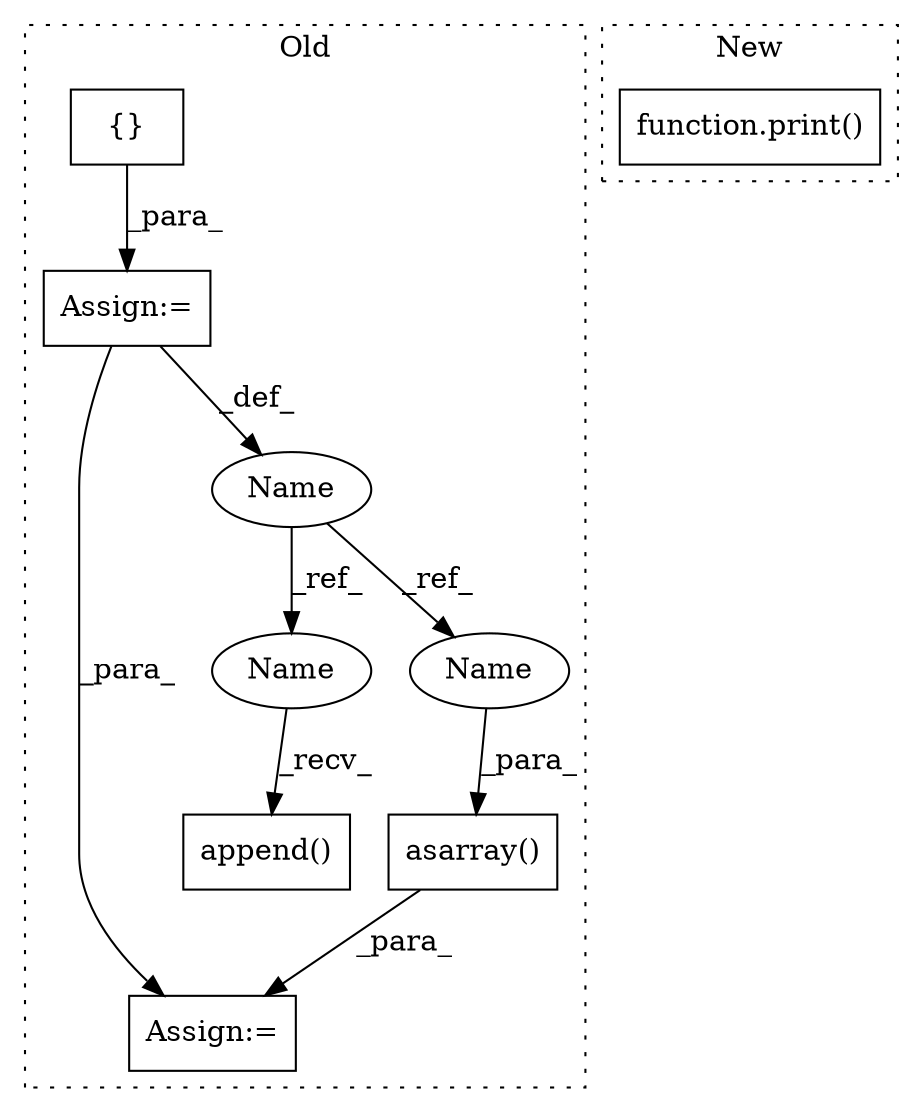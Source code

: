 digraph G {
subgraph cluster0 {
1 [label="asarray()" a="75" s="5675,5700" l="11,1" shape="box"];
3 [label="{}" a="59" s="4958,4958" l="2,1" shape="box"];
4 [label="append()" a="75" s="5595,5626" l="22,1" shape="box"];
5 [label="Assign:=" a="68" s="5738" l="3" shape="box"];
6 [label="Name" a="87" s="4941" l="14" shape="ellipse"];
7 [label="Assign:=" a="68" s="4955" l="3" shape="box"];
8 [label="Name" a="87" s="5595" l="14" shape="ellipse"];
9 [label="Name" a="87" s="5686" l="14" shape="ellipse"];
label = "Old";
style="dotted";
}
subgraph cluster1 {
2 [label="function.print()" a="75" s="3833,3862" l="6,1" shape="box"];
label = "New";
style="dotted";
}
1 -> 5 [label="_para_"];
3 -> 7 [label="_para_"];
6 -> 8 [label="_ref_"];
6 -> 9 [label="_ref_"];
7 -> 5 [label="_para_"];
7 -> 6 [label="_def_"];
8 -> 4 [label="_recv_"];
9 -> 1 [label="_para_"];
}